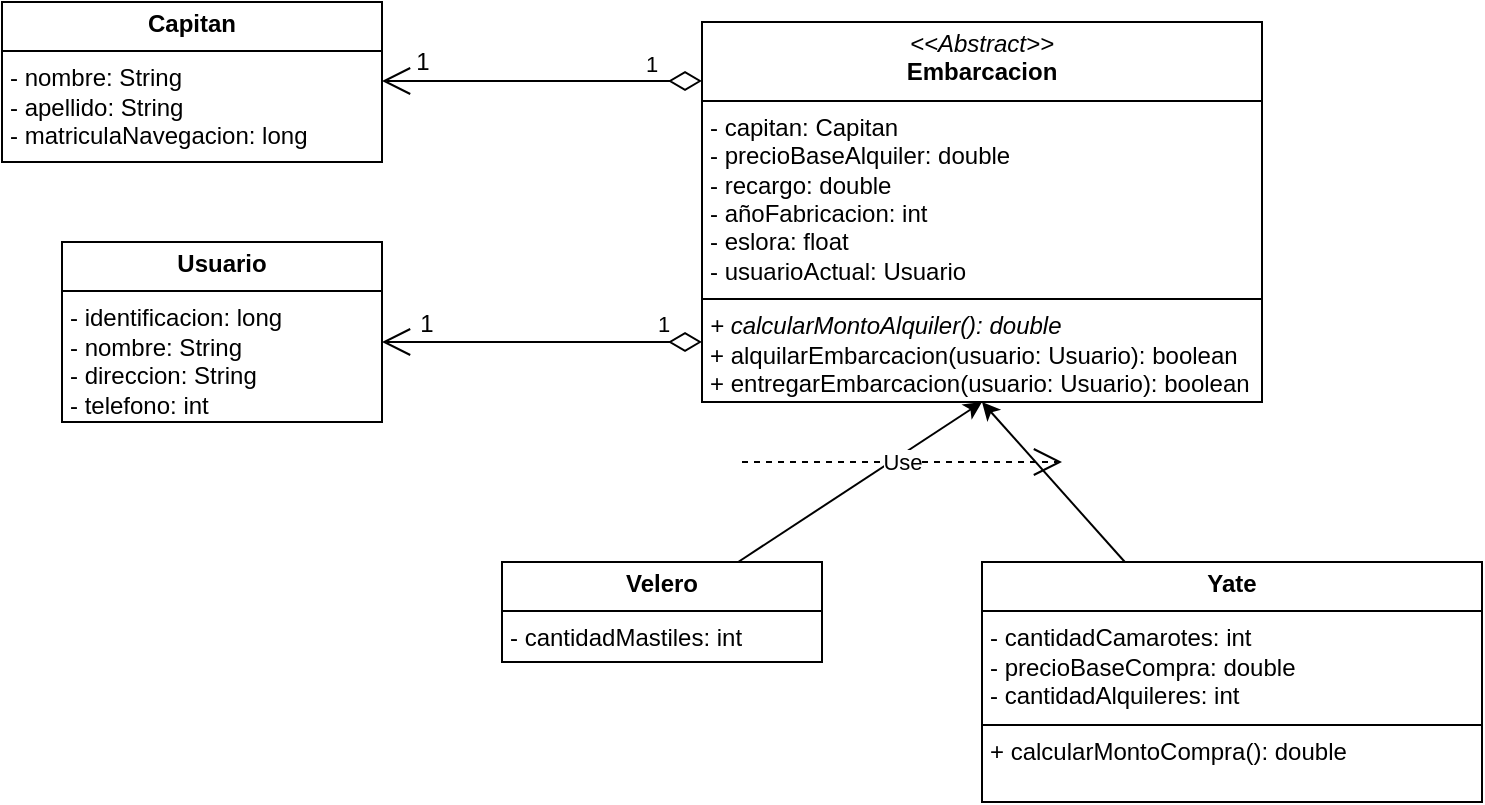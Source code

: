 <mxfile version="24.7.6">
  <diagram name="Página-1" id="-WdSr9Wl8t2uEYN8yc9T">
    <mxGraphModel dx="1050" dy="522" grid="1" gridSize="10" guides="1" tooltips="1" connect="1" arrows="1" fold="1" page="1" pageScale="1" pageWidth="827" pageHeight="1169" math="0" shadow="0">
      <root>
        <mxCell id="0" />
        <mxCell id="1" parent="0" />
        <mxCell id="PBS2rz0ZzmAMcCCumha7-10" value="&lt;p style=&quot;margin:0px;margin-top:4px;text-align:center;&quot;&gt;&lt;i&gt;&amp;lt;&amp;lt;Abstract&amp;gt;&amp;gt;&lt;/i&gt;&lt;br&gt;&lt;b&gt;Embarcacion&lt;/b&gt;&lt;/p&gt;&lt;hr size=&quot;1&quot; style=&quot;border-style:solid;&quot;&gt;&lt;p style=&quot;margin:0px;margin-left:4px;&quot;&gt;- capitan: Capitan&lt;br&gt;-&amp;nbsp;precioBaseAlquiler: double&lt;br&gt;- recargo: double&lt;br&gt;- añoFabricacion: int&lt;br&gt;- eslora: float&lt;br&gt;- usuarioActual: Usuario&lt;/p&gt;&lt;hr size=&quot;1&quot; style=&quot;border-style:solid;&quot;&gt;&lt;p style=&quot;margin:0px;margin-left:4px;&quot;&gt;&lt;i&gt;+ calcularMontoAlquiler(): double&lt;br&gt;&lt;/i&gt;+ alquilarEmbarcacion(usuario: Usuario): boolean&lt;br&gt;+ entregarEmbarcacion(usuario: Usuario): boolean&lt;br&gt;&lt;/p&gt;" style="verticalAlign=top;align=left;overflow=fill;html=1;whiteSpace=wrap;" parent="1" vertex="1">
          <mxGeometry x="440" y="10" width="280" height="190" as="geometry" />
        </mxCell>
        <mxCell id="PBS2rz0ZzmAMcCCumha7-16" style="rounded=0;orthogonalLoop=1;jettySize=auto;html=1;entryX=0.5;entryY=1;entryDx=0;entryDy=0;" parent="1" source="PBS2rz0ZzmAMcCCumha7-11" target="PBS2rz0ZzmAMcCCumha7-10" edge="1">
          <mxGeometry relative="1" as="geometry" />
        </mxCell>
        <mxCell id="PBS2rz0ZzmAMcCCumha7-11" value="&lt;p style=&quot;margin:0px;margin-top:4px;text-align:center;&quot;&gt;&lt;b&gt;Velero&lt;/b&gt;&lt;/p&gt;&lt;hr size=&quot;1&quot; style=&quot;border-style:solid;&quot;&gt;&lt;p style=&quot;margin:0px;margin-left:4px;&quot;&gt;- cantidadMastiles: int&lt;/p&gt;&lt;hr size=&quot;1&quot; style=&quot;border-style:solid;&quot;&gt;&lt;p style=&quot;margin:0px;margin-left:4px;&quot;&gt;&lt;br&gt;&lt;/p&gt;" style="verticalAlign=top;align=left;overflow=fill;html=1;whiteSpace=wrap;" parent="1" vertex="1">
          <mxGeometry x="340" y="280" width="160" height="50" as="geometry" />
        </mxCell>
        <mxCell id="PBS2rz0ZzmAMcCCumha7-17" style="rounded=0;orthogonalLoop=1;jettySize=auto;html=1;entryX=0.5;entryY=1;entryDx=0;entryDy=0;" parent="1" source="PBS2rz0ZzmAMcCCumha7-14" target="PBS2rz0ZzmAMcCCumha7-10" edge="1">
          <mxGeometry relative="1" as="geometry" />
        </mxCell>
        <mxCell id="PBS2rz0ZzmAMcCCumha7-14" value="&lt;p style=&quot;margin:0px;margin-top:4px;text-align:center;&quot;&gt;&lt;b&gt;Yate&lt;/b&gt;&lt;/p&gt;&lt;hr size=&quot;1&quot; style=&quot;border-style:solid;&quot;&gt;&lt;p style=&quot;margin:0px;margin-left:4px;&quot;&gt;-&amp;nbsp;&lt;span style=&quot;background-color: initial;&quot;&gt;cantidadCamarotes: int&lt;br&gt;- precioBaseCompra: double&lt;br&gt;- cantidadAlquileres: int&lt;/span&gt;&lt;/p&gt;&lt;hr size=&quot;1&quot; style=&quot;border-style:solid;&quot;&gt;&lt;p style=&quot;margin:0px;margin-left:4px;&quot;&gt;+ calcularMontoCompra(&lt;span style=&quot;background-color: initial;&quot;&gt;): double&lt;/span&gt;&lt;/p&gt;" style="verticalAlign=top;align=left;overflow=fill;html=1;whiteSpace=wrap;" parent="1" vertex="1">
          <mxGeometry x="580" y="280" width="250" height="120" as="geometry" />
        </mxCell>
        <mxCell id="PBS2rz0ZzmAMcCCumha7-15" value="&lt;p style=&quot;margin:0px;margin-top:4px;text-align:center;&quot;&gt;&lt;b&gt;Usuario&lt;/b&gt;&lt;/p&gt;&lt;hr size=&quot;1&quot; style=&quot;border-style:solid;&quot;&gt;&lt;p style=&quot;margin:0px;margin-left:4px;&quot;&gt;- identificacion: long&lt;br&gt;- nombre: String&lt;br&gt;- direccion: String&lt;br&gt;- telefono: int&lt;/p&gt;&lt;hr size=&quot;1&quot; style=&quot;border-style:solid;&quot;&gt;&lt;p style=&quot;margin:0px;margin-left:4px;&quot;&gt;&lt;br&gt;&lt;/p&gt;" style="verticalAlign=top;align=left;overflow=fill;html=1;whiteSpace=wrap;" parent="1" vertex="1">
          <mxGeometry x="120" y="120" width="160" height="90" as="geometry" />
        </mxCell>
        <mxCell id="PBS2rz0ZzmAMcCCumha7-18" value="&lt;p style=&quot;margin:0px;margin-top:4px;text-align:center;&quot;&gt;&lt;b&gt;Capitan&lt;/b&gt;&lt;/p&gt;&lt;hr size=&quot;1&quot; style=&quot;border-style:solid;&quot;&gt;&lt;p style=&quot;margin:0px;margin-left:4px;&quot;&gt;- nombre: String&lt;br&gt;- apellido: String&lt;br&gt;- matriculaNavegacion: long&lt;br&gt;&lt;/p&gt;&lt;hr size=&quot;1&quot; style=&quot;border-style:solid;&quot;&gt;&lt;p style=&quot;margin:0px;margin-left:4px;&quot;&gt;&lt;br&gt;&lt;/p&gt;" style="verticalAlign=top;align=left;overflow=fill;html=1;whiteSpace=wrap;" parent="1" vertex="1">
          <mxGeometry x="90" width="190" height="80" as="geometry" />
        </mxCell>
        <mxCell id="NL8VlT7lLY4Pql5JGkCw-1" value="Use" style="endArrow=open;endSize=12;dashed=1;html=1;rounded=0;" parent="1" edge="1">
          <mxGeometry width="160" relative="1" as="geometry">
            <mxPoint x="460" y="230" as="sourcePoint" />
            <mxPoint x="620" y="230" as="targetPoint" />
          </mxGeometry>
        </mxCell>
        <mxCell id="NL8VlT7lLY4Pql5JGkCw-2" value="1" style="endArrow=open;html=1;endSize=12;startArrow=diamondThin;startSize=14;startFill=0;edgeStyle=orthogonalEdgeStyle;align=left;verticalAlign=bottom;rounded=0;" parent="1" edge="1">
          <mxGeometry x="-0.625" relative="1" as="geometry">
            <mxPoint x="440" y="39.5" as="sourcePoint" />
            <mxPoint x="280" y="39.5" as="targetPoint" />
            <mxPoint as="offset" />
          </mxGeometry>
        </mxCell>
        <mxCell id="NL8VlT7lLY4Pql5JGkCw-3" value="1" style="endArrow=open;html=1;endSize=12;startArrow=diamondThin;startSize=14;startFill=0;edgeStyle=orthogonalEdgeStyle;align=left;verticalAlign=bottom;rounded=0;" parent="1" edge="1">
          <mxGeometry x="-0.7" relative="1" as="geometry">
            <mxPoint x="440" y="170" as="sourcePoint" />
            <mxPoint x="280" y="170" as="targetPoint" />
            <mxPoint as="offset" />
          </mxGeometry>
        </mxCell>
        <mxCell id="NL8VlT7lLY4Pql5JGkCw-5" value="1" style="text;html=1;align=center;verticalAlign=middle;resizable=0;points=[];autosize=1;strokeColor=none;fillColor=none;" parent="1" vertex="1">
          <mxGeometry x="285" y="15" width="30" height="30" as="geometry" />
        </mxCell>
        <mxCell id="NL8VlT7lLY4Pql5JGkCw-6" value="1" style="text;html=1;align=center;verticalAlign=middle;resizable=0;points=[];autosize=1;strokeColor=none;fillColor=none;" parent="1" vertex="1">
          <mxGeometry x="287" y="146" width="30" height="30" as="geometry" />
        </mxCell>
      </root>
    </mxGraphModel>
  </diagram>
</mxfile>
